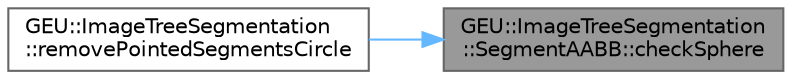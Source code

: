 digraph "GEU::ImageTreeSegmentation::SegmentAABB::checkSphere"
{
 // LATEX_PDF_SIZE
  bgcolor="transparent";
  edge [fontname=Helvetica,fontsize=10,labelfontname=Helvetica,labelfontsize=10];
  node [fontname=Helvetica,fontsize=10,shape=box,height=0.2,width=0.4];
  rankdir="RL";
  Node1 [id="Node000001",label="GEU::ImageTreeSegmentation\l::SegmentAABB::checkSphere",height=0.2,width=0.4,color="gray40", fillcolor="grey60", style="filled", fontcolor="black",tooltip=" "];
  Node1 -> Node2 [id="edge1_Node000001_Node000002",dir="back",color="steelblue1",style="solid",tooltip=" "];
  Node2 [id="Node000002",label="GEU::ImageTreeSegmentation\l::removePointedSegmentsCircle",height=0.2,width=0.4,color="grey40", fillcolor="white", style="filled",URL="$d1/d02/class_g_e_u_1_1_image_tree_segmentation.html#a9992a5ee3635860c5884080d8754ba07",tooltip=" "];
}
